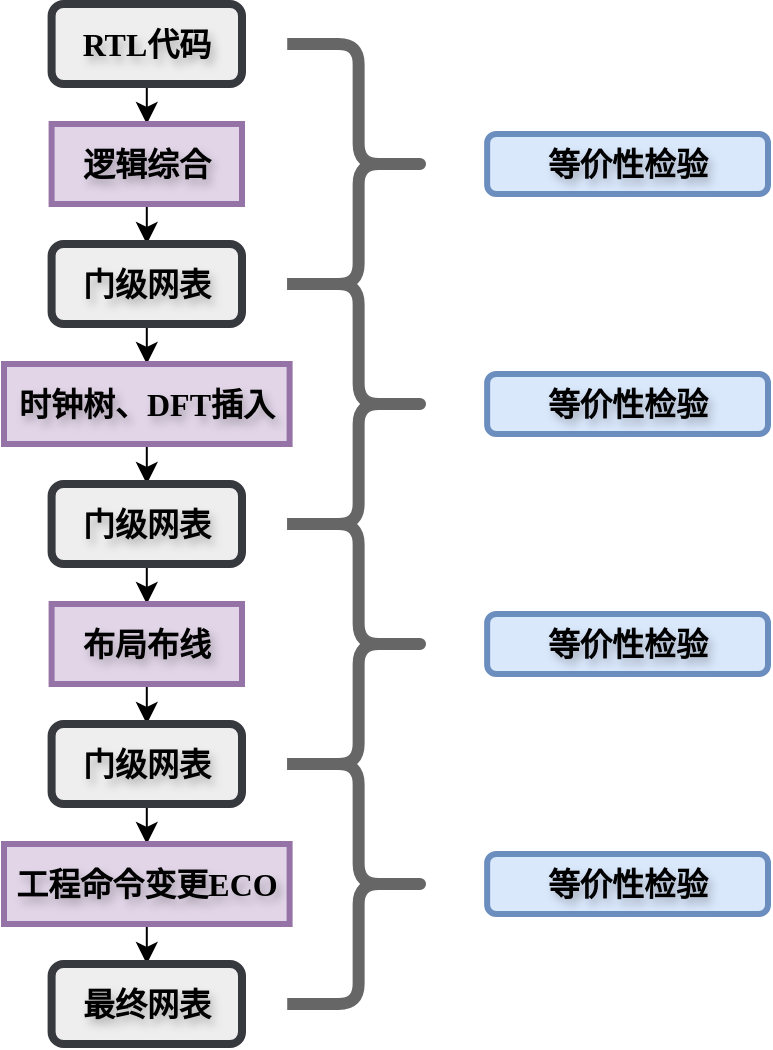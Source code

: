 <mxfile version="24.9.1">
  <diagram name="第 1 页" id="bX1eLvP730S5amD4mW-c">
    <mxGraphModel dx="1232" dy="1103" grid="0" gridSize="10" guides="1" tooltips="1" connect="1" arrows="1" fold="1" page="0" pageScale="1" pageWidth="827" pageHeight="1169" math="0" shadow="0">
      <root>
        <mxCell id="0" />
        <mxCell id="1" parent="0" />
        <mxCell id="eNDN4yYdiFkCbwigSGGk-26" value="" style="group;fontSize=16;textShadow=1;" vertex="1" connectable="0" parent="1">
          <mxGeometry x="-60" width="382" height="520" as="geometry" />
        </mxCell>
        <mxCell id="eNDN4yYdiFkCbwigSGGk-10" style="edgeStyle=none;curved=1;rounded=0;orthogonalLoop=1;jettySize=auto;html=1;exitX=0.5;exitY=1;exitDx=0;exitDy=0;entryX=0.5;entryY=0;entryDx=0;entryDy=0;fontSize=16;startSize=8;endSize=8;fontFamily=宋体;fontStyle=1;textShadow=1;" edge="1" parent="eNDN4yYdiFkCbwigSGGk-26" source="eNDN4yYdiFkCbwigSGGk-1" target="eNDN4yYdiFkCbwigSGGk-2">
          <mxGeometry relative="1" as="geometry" />
        </mxCell>
        <mxCell id="eNDN4yYdiFkCbwigSGGk-1" value="&lt;font face=&quot;Times New Roman&quot;&gt;RTL&lt;/font&gt;代码" style="rounded=1;whiteSpace=wrap;html=1;fontFamily=宋体;fontStyle=1;fillColor=#eeeeee;strokeColor=#36393d;strokeWidth=4;fontSize=16;textShadow=1;" vertex="1" parent="eNDN4yYdiFkCbwigSGGk-26">
          <mxGeometry x="23.801" width="95.202" height="40" as="geometry" />
        </mxCell>
        <mxCell id="eNDN4yYdiFkCbwigSGGk-11" style="edgeStyle=none;curved=1;rounded=0;orthogonalLoop=1;jettySize=auto;html=1;exitX=0.5;exitY=1;exitDx=0;exitDy=0;entryX=0.5;entryY=0;entryDx=0;entryDy=0;fontSize=16;startSize=8;endSize=8;fontFamily=宋体;fontStyle=1;textShadow=1;" edge="1" parent="eNDN4yYdiFkCbwigSGGk-26" source="eNDN4yYdiFkCbwigSGGk-2" target="eNDN4yYdiFkCbwigSGGk-3">
          <mxGeometry relative="1" as="geometry" />
        </mxCell>
        <mxCell id="eNDN4yYdiFkCbwigSGGk-2" value="逻辑综合" style="rounded=0;whiteSpace=wrap;html=1;fontFamily=宋体;fontStyle=1;strokeWidth=3;fontSize=16;textShadow=1;fillColor=#e1d5e7;strokeColor=#9673a6;glass=0;shadow=0;" vertex="1" parent="eNDN4yYdiFkCbwigSGGk-26">
          <mxGeometry x="23.801" y="60" width="95.202" height="40" as="geometry" />
        </mxCell>
        <mxCell id="eNDN4yYdiFkCbwigSGGk-12" style="edgeStyle=none;curved=1;rounded=0;orthogonalLoop=1;jettySize=auto;html=1;exitX=0.5;exitY=1;exitDx=0;exitDy=0;fontSize=16;startSize=8;endSize=8;fontFamily=宋体;fontStyle=1;textShadow=1;" edge="1" parent="eNDN4yYdiFkCbwigSGGk-26" source="eNDN4yYdiFkCbwigSGGk-3" target="eNDN4yYdiFkCbwigSGGk-4">
          <mxGeometry relative="1" as="geometry" />
        </mxCell>
        <mxCell id="eNDN4yYdiFkCbwigSGGk-3" value="门级网表" style="rounded=1;whiteSpace=wrap;html=1;fontFamily=宋体;fontStyle=1;fillColor=#eeeeee;strokeColor=#36393d;strokeWidth=4;fontSize=16;textShadow=1;" vertex="1" parent="eNDN4yYdiFkCbwigSGGk-26">
          <mxGeometry x="23.801" y="120" width="95.202" height="40" as="geometry" />
        </mxCell>
        <mxCell id="eNDN4yYdiFkCbwigSGGk-13" style="edgeStyle=none;curved=1;rounded=0;orthogonalLoop=1;jettySize=auto;html=1;exitX=0.5;exitY=1;exitDx=0;exitDy=0;entryX=0.5;entryY=0;entryDx=0;entryDy=0;fontSize=16;startSize=8;endSize=8;fontFamily=宋体;fontStyle=1;textShadow=1;" edge="1" parent="eNDN4yYdiFkCbwigSGGk-26" source="eNDN4yYdiFkCbwigSGGk-4" target="eNDN4yYdiFkCbwigSGGk-5">
          <mxGeometry relative="1" as="geometry" />
        </mxCell>
        <mxCell id="eNDN4yYdiFkCbwigSGGk-4" value="时钟树、&lt;font face=&quot;Times New Roman&quot;&gt;DFT&lt;/font&gt;插入" style="rounded=0;whiteSpace=wrap;html=1;fontFamily=宋体;fontStyle=1;strokeWidth=3;fontSize=16;textShadow=1;fillColor=#e1d5e7;strokeColor=#9673a6;" vertex="1" parent="eNDN4yYdiFkCbwigSGGk-26">
          <mxGeometry y="180" width="142.804" height="40" as="geometry" />
        </mxCell>
        <mxCell id="eNDN4yYdiFkCbwigSGGk-14" style="edgeStyle=none;curved=1;rounded=0;orthogonalLoop=1;jettySize=auto;html=1;exitX=0.5;exitY=1;exitDx=0;exitDy=0;entryX=0.5;entryY=0;entryDx=0;entryDy=0;fontSize=16;startSize=8;endSize=8;fontFamily=宋体;fontStyle=1;textShadow=1;" edge="1" parent="eNDN4yYdiFkCbwigSGGk-26" source="eNDN4yYdiFkCbwigSGGk-5" target="eNDN4yYdiFkCbwigSGGk-6">
          <mxGeometry relative="1" as="geometry" />
        </mxCell>
        <mxCell id="eNDN4yYdiFkCbwigSGGk-5" value="门级网表" style="rounded=1;whiteSpace=wrap;html=1;fontFamily=宋体;fontStyle=1;fillColor=#eeeeee;strokeColor=#36393d;strokeWidth=4;fontSize=16;textShadow=1;" vertex="1" parent="eNDN4yYdiFkCbwigSGGk-26">
          <mxGeometry x="23.801" y="240" width="95.202" height="40" as="geometry" />
        </mxCell>
        <mxCell id="eNDN4yYdiFkCbwigSGGk-15" style="edgeStyle=none;curved=1;rounded=0;orthogonalLoop=1;jettySize=auto;html=1;exitX=0.5;exitY=1;exitDx=0;exitDy=0;entryX=0.5;entryY=0;entryDx=0;entryDy=0;fontSize=16;startSize=8;endSize=8;fontFamily=宋体;fontStyle=1;textShadow=1;" edge="1" parent="eNDN4yYdiFkCbwigSGGk-26" source="eNDN4yYdiFkCbwigSGGk-6" target="eNDN4yYdiFkCbwigSGGk-7">
          <mxGeometry relative="1" as="geometry" />
        </mxCell>
        <mxCell id="eNDN4yYdiFkCbwigSGGk-6" value="布局布线" style="rounded=0;whiteSpace=wrap;html=1;fontFamily=宋体;fontStyle=1;strokeWidth=3;fontSize=16;textShadow=1;fillColor=#e1d5e7;strokeColor=#9673a6;" vertex="1" parent="eNDN4yYdiFkCbwigSGGk-26">
          <mxGeometry x="23.801" y="300" width="95.202" height="40" as="geometry" />
        </mxCell>
        <mxCell id="eNDN4yYdiFkCbwigSGGk-16" style="edgeStyle=none;curved=1;rounded=0;orthogonalLoop=1;jettySize=auto;html=1;exitX=0.5;exitY=1;exitDx=0;exitDy=0;fontSize=16;startSize=8;endSize=8;fontFamily=宋体;fontStyle=1;textShadow=1;" edge="1" parent="eNDN4yYdiFkCbwigSGGk-26" source="eNDN4yYdiFkCbwigSGGk-7" target="eNDN4yYdiFkCbwigSGGk-8">
          <mxGeometry relative="1" as="geometry" />
        </mxCell>
        <mxCell id="eNDN4yYdiFkCbwigSGGk-7" value="门级网表" style="rounded=1;whiteSpace=wrap;html=1;fontFamily=宋体;fontStyle=1;fillColor=#eeeeee;strokeColor=#36393d;strokeWidth=4;fontSize=16;textShadow=1;" vertex="1" parent="eNDN4yYdiFkCbwigSGGk-26">
          <mxGeometry x="23.801" y="360" width="95.202" height="40" as="geometry" />
        </mxCell>
        <mxCell id="eNDN4yYdiFkCbwigSGGk-17" style="edgeStyle=none;curved=1;rounded=0;orthogonalLoop=1;jettySize=auto;html=1;exitX=0.5;exitY=1;exitDx=0;exitDy=0;fontSize=16;startSize=8;endSize=8;fontFamily=宋体;fontStyle=1;textShadow=1;" edge="1" parent="eNDN4yYdiFkCbwigSGGk-26" source="eNDN4yYdiFkCbwigSGGk-8" target="eNDN4yYdiFkCbwigSGGk-9">
          <mxGeometry relative="1" as="geometry" />
        </mxCell>
        <mxCell id="eNDN4yYdiFkCbwigSGGk-8" value="工程命令变更&lt;font face=&quot;Times New Roman&quot;&gt;ECO&lt;/font&gt;" style="rounded=0;whiteSpace=wrap;html=1;fontFamily=宋体;fontStyle=1;strokeWidth=3;fontSize=16;textShadow=1;fillColor=#e1d5e7;strokeColor=#9673a6;" vertex="1" parent="eNDN4yYdiFkCbwigSGGk-26">
          <mxGeometry y="420" width="142.804" height="40" as="geometry" />
        </mxCell>
        <mxCell id="eNDN4yYdiFkCbwigSGGk-9" value="最终网表" style="rounded=1;whiteSpace=wrap;html=1;fontFamily=宋体;fontStyle=1;fillColor=#eeeeee;strokeColor=#36393d;strokeWidth=4;fontSize=16;textShadow=1;" vertex="1" parent="eNDN4yYdiFkCbwigSGGk-26">
          <mxGeometry x="23.801" y="480" width="95.202" height="40" as="geometry" />
        </mxCell>
        <mxCell id="eNDN4yYdiFkCbwigSGGk-18" value="" style="shape=curlyBracket;whiteSpace=wrap;html=1;rounded=1;flipH=1;labelPosition=right;verticalLabelPosition=middle;align=left;verticalAlign=middle;fillColor=#f5f5f5;strokeColor=#666666;fontColor=#333333;strokeWidth=6;fontSize=16;textShadow=1;" vertex="1" parent="eNDN4yYdiFkCbwigSGGk-26">
          <mxGeometry x="141.614" y="20" width="71.402" height="120" as="geometry" />
        </mxCell>
        <mxCell id="eNDN4yYdiFkCbwigSGGk-19" value="" style="shape=curlyBracket;whiteSpace=wrap;html=1;rounded=1;flipH=1;labelPosition=right;verticalLabelPosition=middle;align=left;verticalAlign=middle;fillColor=#f5f5f5;strokeColor=#666666;fontColor=#333333;strokeWidth=6;fontSize=16;textShadow=1;" vertex="1" parent="eNDN4yYdiFkCbwigSGGk-26">
          <mxGeometry x="141.614" y="140" width="71.402" height="120" as="geometry" />
        </mxCell>
        <mxCell id="eNDN4yYdiFkCbwigSGGk-20" value="" style="shape=curlyBracket;whiteSpace=wrap;html=1;rounded=1;flipH=1;labelPosition=right;verticalLabelPosition=middle;align=left;verticalAlign=middle;fillColor=#f5f5f5;strokeColor=#666666;fontColor=#333333;strokeWidth=6;fontSize=16;textShadow=1;" vertex="1" parent="eNDN4yYdiFkCbwigSGGk-26">
          <mxGeometry x="141.614" y="260" width="71.402" height="120" as="geometry" />
        </mxCell>
        <mxCell id="eNDN4yYdiFkCbwigSGGk-21" value="" style="shape=curlyBracket;whiteSpace=wrap;html=1;rounded=1;flipH=1;labelPosition=right;verticalLabelPosition=middle;align=left;verticalAlign=middle;fillColor=#f5f5f5;strokeColor=#666666;fontColor=#333333;strokeWidth=6;fontSize=16;textShadow=1;" vertex="1" parent="eNDN4yYdiFkCbwigSGGk-26">
          <mxGeometry x="141.614" y="380" width="71.402" height="120" as="geometry" />
        </mxCell>
        <mxCell id="eNDN4yYdiFkCbwigSGGk-22" value="&lt;font face=&quot;宋体&quot;&gt;&lt;b&gt;等价性检验&lt;/b&gt;&lt;/font&gt;" style="text;html=1;align=center;verticalAlign=middle;whiteSpace=wrap;rounded=1;fontSize=16;labelBackgroundColor=none;labelBorderColor=none;textShadow=1;strokeColor=#6c8ebf;fillColor=#dae8fc;strokeWidth=3;" vertex="1" parent="eNDN4yYdiFkCbwigSGGk-26">
          <mxGeometry x="241.576" y="65" width="140.424" height="30" as="geometry" />
        </mxCell>
        <mxCell id="eNDN4yYdiFkCbwigSGGk-23" value="&lt;font face=&quot;宋体&quot;&gt;&lt;b&gt;等价性检验&lt;/b&gt;&lt;/font&gt;" style="text;html=1;align=center;verticalAlign=middle;whiteSpace=wrap;rounded=1;fontSize=16;labelBackgroundColor=none;labelBorderColor=none;textShadow=1;strokeColor=#6c8ebf;fillColor=#dae8fc;strokeWidth=3;" vertex="1" parent="eNDN4yYdiFkCbwigSGGk-26">
          <mxGeometry x="241.576" y="185" width="140.424" height="30" as="geometry" />
        </mxCell>
        <mxCell id="eNDN4yYdiFkCbwigSGGk-24" value="&lt;font face=&quot;宋体&quot;&gt;&lt;b&gt;等价性检验&lt;/b&gt;&lt;/font&gt;" style="text;html=1;align=center;verticalAlign=middle;whiteSpace=wrap;rounded=1;fontSize=16;labelBackgroundColor=none;labelBorderColor=none;textShadow=1;strokeColor=#6c8ebf;fillColor=#dae8fc;strokeWidth=3;" vertex="1" parent="eNDN4yYdiFkCbwigSGGk-26">
          <mxGeometry x="241.576" y="305" width="140.424" height="30" as="geometry" />
        </mxCell>
        <mxCell id="eNDN4yYdiFkCbwigSGGk-25" value="&lt;font face=&quot;宋体&quot;&gt;&lt;b&gt;等价性检验&lt;/b&gt;&lt;/font&gt;" style="text;html=1;align=center;verticalAlign=middle;whiteSpace=wrap;rounded=1;fontSize=16;labelBackgroundColor=none;labelBorderColor=none;textShadow=1;strokeColor=#6c8ebf;fillColor=#dae8fc;strokeWidth=3;" vertex="1" parent="eNDN4yYdiFkCbwigSGGk-26">
          <mxGeometry x="241.576" y="425" width="140.424" height="30" as="geometry" />
        </mxCell>
      </root>
    </mxGraphModel>
  </diagram>
</mxfile>
